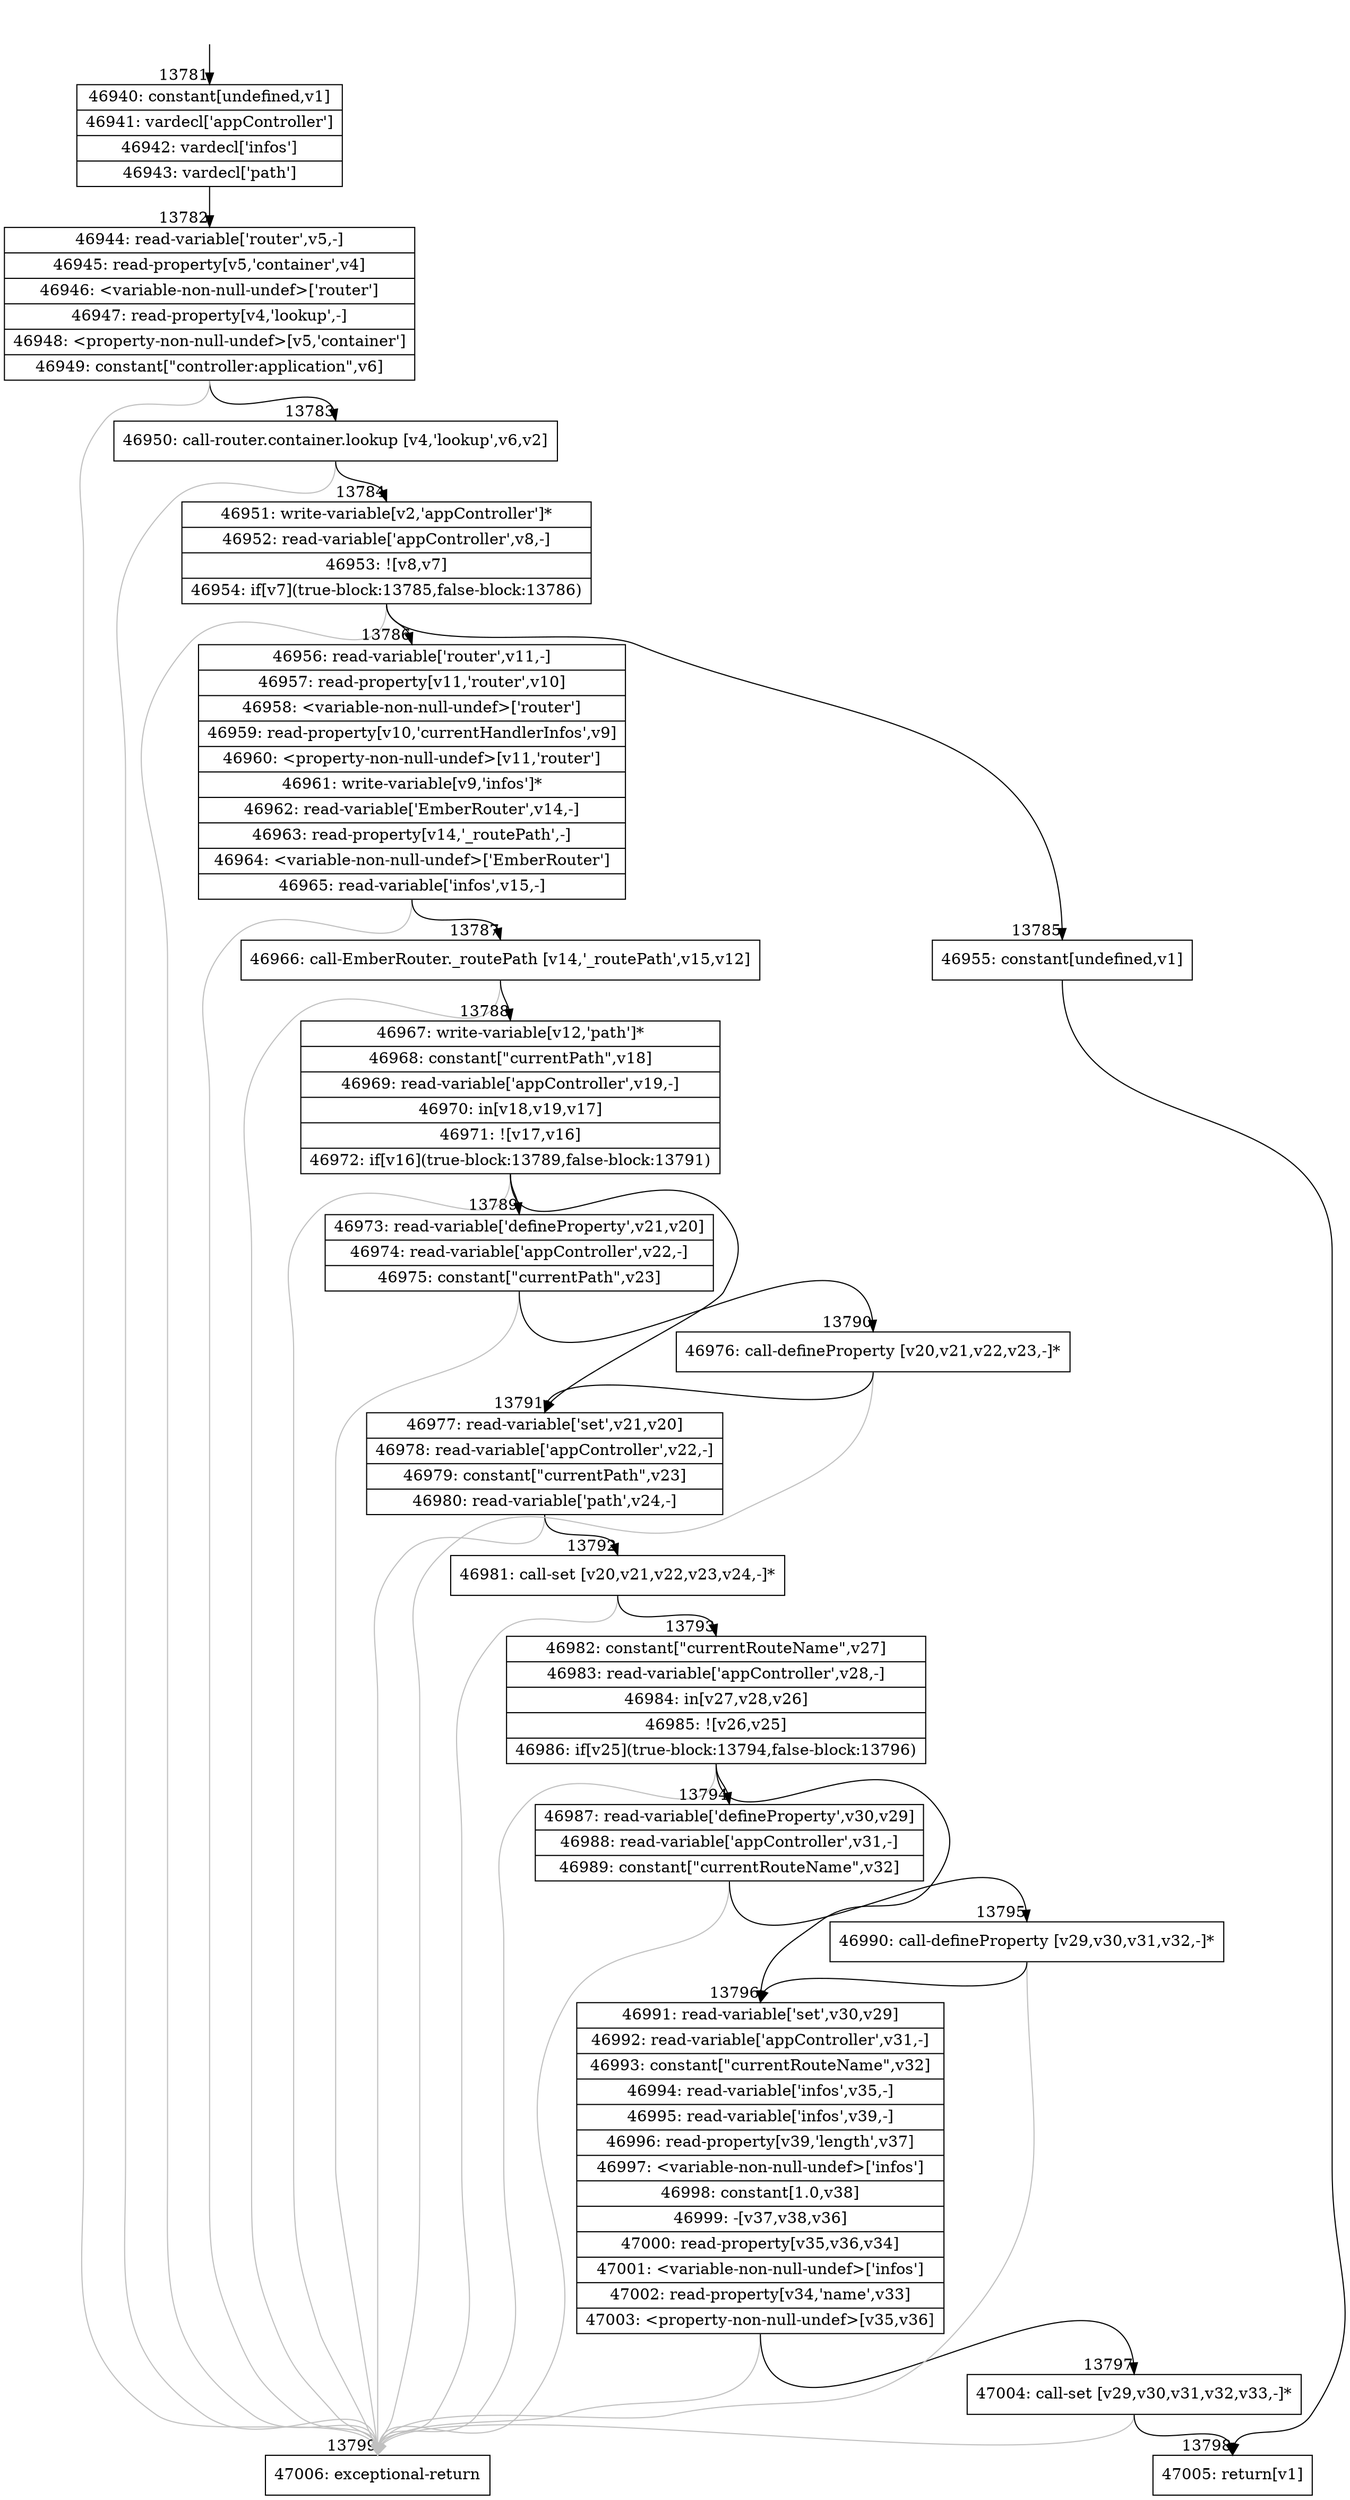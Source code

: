 digraph {
rankdir="TD"
BB_entry1139[shape=none,label=""];
BB_entry1139 -> BB13781 [tailport=s, headport=n, headlabel="    13781"]
BB13781 [shape=record label="{46940: constant[undefined,v1]|46941: vardecl['appController']|46942: vardecl['infos']|46943: vardecl['path']}" ] 
BB13781 -> BB13782 [tailport=s, headport=n, headlabel="      13782"]
BB13782 [shape=record label="{46944: read-variable['router',v5,-]|46945: read-property[v5,'container',v4]|46946: \<variable-non-null-undef\>['router']|46947: read-property[v4,'lookup',-]|46948: \<property-non-null-undef\>[v5,'container']|46949: constant[\"controller:application\",v6]}" ] 
BB13782 -> BB13783 [tailport=s, headport=n, headlabel="      13783"]
BB13782 -> BB13799 [tailport=s, headport=n, color=gray, headlabel="      13799"]
BB13783 [shape=record label="{46950: call-router.container.lookup [v4,'lookup',v6,v2]}" ] 
BB13783 -> BB13784 [tailport=s, headport=n, headlabel="      13784"]
BB13783 -> BB13799 [tailport=s, headport=n, color=gray]
BB13784 [shape=record label="{46951: write-variable[v2,'appController']*|46952: read-variable['appController',v8,-]|46953: ![v8,v7]|46954: if[v7](true-block:13785,false-block:13786)}" ] 
BB13784 -> BB13785 [tailport=s, headport=n, headlabel="      13785"]
BB13784 -> BB13786 [tailport=s, headport=n, headlabel="      13786"]
BB13784 -> BB13799 [tailport=s, headport=n, color=gray]
BB13785 [shape=record label="{46955: constant[undefined,v1]}" ] 
BB13785 -> BB13798 [tailport=s, headport=n, headlabel="      13798"]
BB13786 [shape=record label="{46956: read-variable['router',v11,-]|46957: read-property[v11,'router',v10]|46958: \<variable-non-null-undef\>['router']|46959: read-property[v10,'currentHandlerInfos',v9]|46960: \<property-non-null-undef\>[v11,'router']|46961: write-variable[v9,'infos']*|46962: read-variable['EmberRouter',v14,-]|46963: read-property[v14,'_routePath',-]|46964: \<variable-non-null-undef\>['EmberRouter']|46965: read-variable['infos',v15,-]}" ] 
BB13786 -> BB13787 [tailport=s, headport=n, headlabel="      13787"]
BB13786 -> BB13799 [tailport=s, headport=n, color=gray]
BB13787 [shape=record label="{46966: call-EmberRouter._routePath [v14,'_routePath',v15,v12]}" ] 
BB13787 -> BB13788 [tailport=s, headport=n, headlabel="      13788"]
BB13787 -> BB13799 [tailport=s, headport=n, color=gray]
BB13788 [shape=record label="{46967: write-variable[v12,'path']*|46968: constant[\"currentPath\",v18]|46969: read-variable['appController',v19,-]|46970: in[v18,v19,v17]|46971: ![v17,v16]|46972: if[v16](true-block:13789,false-block:13791)}" ] 
BB13788 -> BB13789 [tailport=s, headport=n, headlabel="      13789"]
BB13788 -> BB13791 [tailport=s, headport=n, headlabel="      13791"]
BB13788 -> BB13799 [tailport=s, headport=n, color=gray]
BB13789 [shape=record label="{46973: read-variable['defineProperty',v21,v20]|46974: read-variable['appController',v22,-]|46975: constant[\"currentPath\",v23]}" ] 
BB13789 -> BB13790 [tailport=s, headport=n, headlabel="      13790"]
BB13789 -> BB13799 [tailport=s, headport=n, color=gray]
BB13790 [shape=record label="{46976: call-defineProperty [v20,v21,v22,v23,-]*}" ] 
BB13790 -> BB13791 [tailport=s, headport=n]
BB13790 -> BB13799 [tailport=s, headport=n, color=gray]
BB13791 [shape=record label="{46977: read-variable['set',v21,v20]|46978: read-variable['appController',v22,-]|46979: constant[\"currentPath\",v23]|46980: read-variable['path',v24,-]}" ] 
BB13791 -> BB13792 [tailport=s, headport=n, headlabel="      13792"]
BB13791 -> BB13799 [tailport=s, headport=n, color=gray]
BB13792 [shape=record label="{46981: call-set [v20,v21,v22,v23,v24,-]*}" ] 
BB13792 -> BB13793 [tailport=s, headport=n, headlabel="      13793"]
BB13792 -> BB13799 [tailport=s, headport=n, color=gray]
BB13793 [shape=record label="{46982: constant[\"currentRouteName\",v27]|46983: read-variable['appController',v28,-]|46984: in[v27,v28,v26]|46985: ![v26,v25]|46986: if[v25](true-block:13794,false-block:13796)}" ] 
BB13793 -> BB13794 [tailport=s, headport=n, headlabel="      13794"]
BB13793 -> BB13796 [tailport=s, headport=n, headlabel="      13796"]
BB13793 -> BB13799 [tailport=s, headport=n, color=gray]
BB13794 [shape=record label="{46987: read-variable['defineProperty',v30,v29]|46988: read-variable['appController',v31,-]|46989: constant[\"currentRouteName\",v32]}" ] 
BB13794 -> BB13795 [tailport=s, headport=n, headlabel="      13795"]
BB13794 -> BB13799 [tailport=s, headport=n, color=gray]
BB13795 [shape=record label="{46990: call-defineProperty [v29,v30,v31,v32,-]*}" ] 
BB13795 -> BB13796 [tailport=s, headport=n]
BB13795 -> BB13799 [tailport=s, headport=n, color=gray]
BB13796 [shape=record label="{46991: read-variable['set',v30,v29]|46992: read-variable['appController',v31,-]|46993: constant[\"currentRouteName\",v32]|46994: read-variable['infos',v35,-]|46995: read-variable['infos',v39,-]|46996: read-property[v39,'length',v37]|46997: \<variable-non-null-undef\>['infos']|46998: constant[1.0,v38]|46999: -[v37,v38,v36]|47000: read-property[v35,v36,v34]|47001: \<variable-non-null-undef\>['infos']|47002: read-property[v34,'name',v33]|47003: \<property-non-null-undef\>[v35,v36]}" ] 
BB13796 -> BB13797 [tailport=s, headport=n, headlabel="      13797"]
BB13796 -> BB13799 [tailport=s, headport=n, color=gray]
BB13797 [shape=record label="{47004: call-set [v29,v30,v31,v32,v33,-]*}" ] 
BB13797 -> BB13798 [tailport=s, headport=n]
BB13797 -> BB13799 [tailport=s, headport=n, color=gray]
BB13798 [shape=record label="{47005: return[v1]}" ] 
BB13799 [shape=record label="{47006: exceptional-return}" ] 
//#$~ 25516
}
